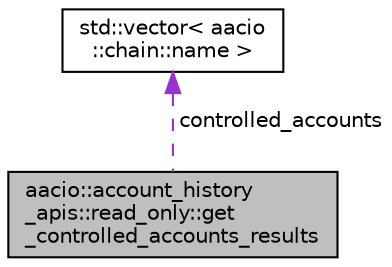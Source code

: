 digraph "aacio::account_history_apis::read_only::get_controlled_accounts_results"
{
  edge [fontname="Helvetica",fontsize="10",labelfontname="Helvetica",labelfontsize="10"];
  node [fontname="Helvetica",fontsize="10",shape=record];
  Node1 [label="aacio::account_history\l_apis::read_only::get\l_controlled_accounts_results",height=0.2,width=0.4,color="black", fillcolor="grey75", style="filled", fontcolor="black"];
  Node2 -> Node1 [dir="back",color="darkorchid3",fontsize="10",style="dashed",label=" controlled_accounts" ,fontname="Helvetica"];
  Node2 [label="std::vector\< aacio\l::chain::name \>",height=0.2,width=0.4,color="black", fillcolor="white", style="filled",URL="$classstd_1_1vector.html"];
}
